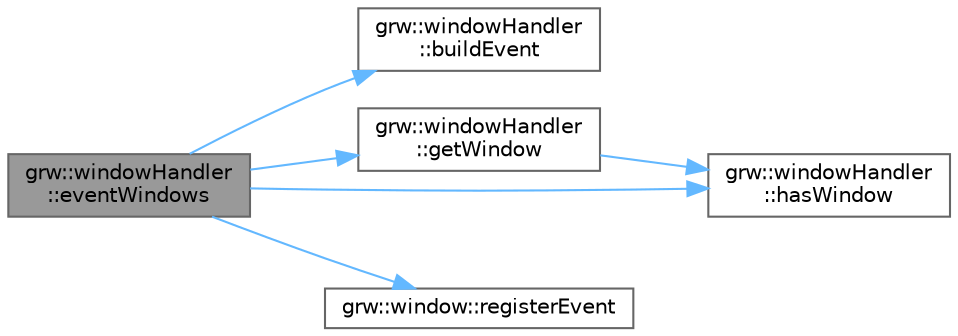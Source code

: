 digraph "grw::windowHandler::eventWindows"
{
 // LATEX_PDF_SIZE
  bgcolor="transparent";
  edge [fontname=Helvetica,fontsize=10,labelfontname=Helvetica,labelfontsize=10];
  node [fontname=Helvetica,fontsize=10,shape=box,height=0.2,width=0.4];
  rankdir="LR";
  Node1 [label="grw::windowHandler\l::eventWindows",height=0.2,width=0.4,color="gray40", fillcolor="grey60", style="filled", fontcolor="black",tooltip="Handle the events of the windows."];
  Node1 -> Node2 [color="steelblue1",style="solid"];
  Node2 [label="grw::windowHandler\l::buildEvent",height=0.2,width=0.4,color="grey40", fillcolor="white", style="filled",URL="$classgrw_1_1windowHandler.html#a502db37fbe0d034baf5a2ddb68ace078",tooltip="Build an event from a SDL_Event."];
  Node1 -> Node3 [color="steelblue1",style="solid"];
  Node3 [label="grw::windowHandler\l::getWindow",height=0.2,width=0.4,color="grey40", fillcolor="white", style="filled",URL="$classgrw_1_1windowHandler.html#a7a6d7836962f7eb2099ec0cb6a946f6e",tooltip=" "];
  Node3 -> Node4 [color="steelblue1",style="solid"];
  Node4 [label="grw::windowHandler\l::hasWindow",height=0.2,width=0.4,color="grey40", fillcolor="white", style="filled",URL="$classgrw_1_1windowHandler.html#a30e79879e5fa282623f55633897671ea",tooltip=" "];
  Node1 -> Node4 [color="steelblue1",style="solid"];
  Node1 -> Node5 [color="steelblue1",style="solid"];
  Node5 [label="grw::window::registerEvent",height=0.2,width=0.4,color="grey40", fillcolor="white", style="filled",URL="$classgrw_1_1window.html#a14577db223a637059b4097267d3bab72",tooltip="Register an event."];
}
